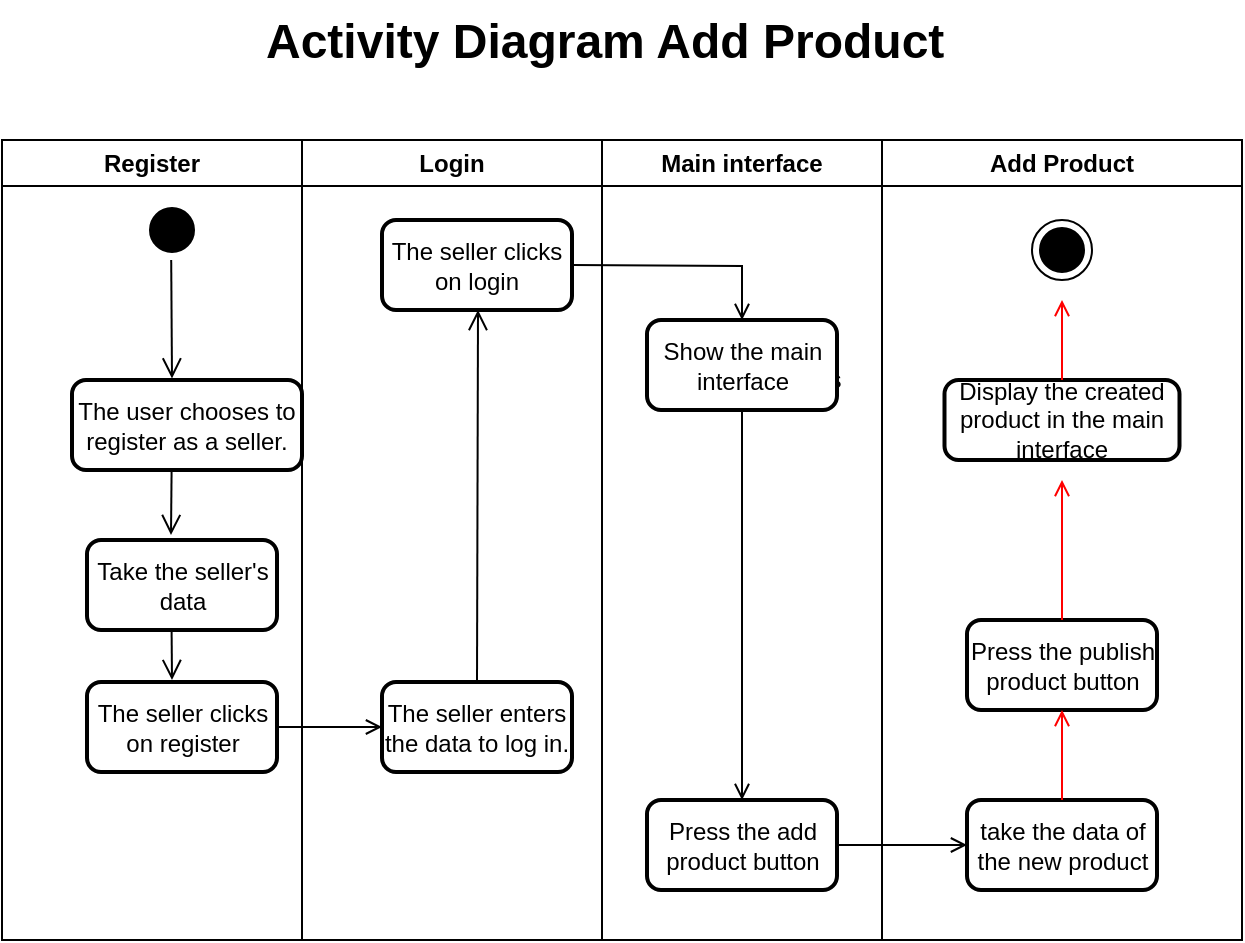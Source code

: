 <mxfile version="27.1.4">
  <diagram name="Page-1" id="e7e014a7-5840-1c2e-5031-d8a46d1fe8dd">
    <mxGraphModel dx="1034" dy="604" grid="1" gridSize="10" guides="1" tooltips="1" connect="1" arrows="1" fold="1" page="1" pageScale="1" pageWidth="1169" pageHeight="826" background="light-dark(#FFFFFF,#FFFFFF)" math="0" shadow="0">
      <root>
        <mxCell id="0" />
        <mxCell id="1" parent="0" />
        <mxCell id="2" value="Register" style="swimlane;whiteSpace=wrap;strokeColor=light-dark(#000000,#000000);" parent="1" vertex="1">
          <mxGeometry y="120" width="150" height="400" as="geometry" />
        </mxCell>
        <mxCell id="5" value="" style="ellipse;shape=startState;fillColor=#000000;strokeColor=light-dark(#000000,#000000);" parent="2" vertex="1">
          <mxGeometry x="70" y="30" width="30" height="30" as="geometry" />
        </mxCell>
        <mxCell id="6" value="" style="edgeStyle=elbowEdgeStyle;elbow=horizontal;verticalAlign=bottom;endArrow=open;endSize=8;strokeColor=light-dark(#000000,#000000);endFill=1;rounded=0;entryX=0.435;entryY=-0.018;entryDx=0;entryDy=0;entryPerimeter=0;" parent="2" target="9ooNHjFyiYGpjm9vzpIH-54" edge="1">
          <mxGeometry x="100" y="40" as="geometry">
            <mxPoint x="84.8" y="90.79" as="targetPoint" />
            <mxPoint x="84.6" y="60.001" as="sourcePoint" />
          </mxGeometry>
        </mxCell>
        <mxCell id="9ooNHjFyiYGpjm9vzpIH-54" value="The user chooses to register as a seller." style="rounded=1;whiteSpace=wrap;html=1;absoluteArcSize=1;arcSize=14;strokeWidth=2;" parent="2" vertex="1">
          <mxGeometry x="35" y="120" width="115" height="45" as="geometry" />
        </mxCell>
        <mxCell id="9ooNHjFyiYGpjm9vzpIH-63" value="Take the seller&#39;s data" style="rounded=1;whiteSpace=wrap;html=1;absoluteArcSize=1;arcSize=14;strokeWidth=2;" parent="2" vertex="1">
          <mxGeometry x="42.5" y="200" width="95" height="45" as="geometry" />
        </mxCell>
        <mxCell id="9ooNHjFyiYGpjm9vzpIH-93" value="The seller clicks on register" style="rounded=1;whiteSpace=wrap;html=1;absoluteArcSize=1;arcSize=14;strokeWidth=2;" parent="2" vertex="1">
          <mxGeometry x="42.5" y="271" width="95" height="45" as="geometry" />
        </mxCell>
        <mxCell id="mwOwNMa7dZgSIWOqAEev-38" value="" style="edgeStyle=elbowEdgeStyle;elbow=horizontal;verticalAlign=bottom;endArrow=open;endSize=8;strokeColor=light-dark(#000000,#000000);endFill=1;rounded=0;entryX=0.443;entryY=-0.055;entryDx=0;entryDy=0;entryPerimeter=0;" edge="1" parent="2" target="9ooNHjFyiYGpjm9vzpIH-63">
          <mxGeometry x="100" y="-80" as="geometry">
            <mxPoint x="85.2" y="223.999" as="targetPoint" />
            <mxPoint x="84.8" y="165" as="sourcePoint" />
          </mxGeometry>
        </mxCell>
        <mxCell id="mwOwNMa7dZgSIWOqAEev-39" value="" style="edgeStyle=elbowEdgeStyle;elbow=horizontal;verticalAlign=bottom;endArrow=open;endSize=8;strokeColor=light-dark(#000000,#000000);endFill=1;rounded=0;" edge="1" parent="2">
          <mxGeometry x="100" y="-80" as="geometry">
            <mxPoint x="85" y="270" as="targetPoint" />
            <mxPoint x="84.8" y="245" as="sourcePoint" />
          </mxGeometry>
        </mxCell>
        <mxCell id="3" value="Login" style="swimlane;whiteSpace=wrap;strokeColor=light-dark(#000000,#000000);" parent="1" vertex="1">
          <mxGeometry x="150" y="120" width="150" height="400" as="geometry" />
        </mxCell>
        <mxCell id="9ooNHjFyiYGpjm9vzpIH-96" value="The seller enters the data to log in." style="rounded=1;whiteSpace=wrap;html=1;absoluteArcSize=1;arcSize=14;strokeWidth=2;" parent="3" vertex="1">
          <mxGeometry x="40" y="271" width="95" height="45" as="geometry" />
        </mxCell>
        <mxCell id="9ooNHjFyiYGpjm9vzpIH-97" value="The seller clicks on login" style="rounded=1;whiteSpace=wrap;html=1;absoluteArcSize=1;arcSize=14;strokeWidth=2;" parent="3" vertex="1">
          <mxGeometry x="40" y="40" width="95" height="45" as="geometry" />
        </mxCell>
        <mxCell id="9ooNHjFyiYGpjm9vzpIH-99" value="" style="edgeStyle=elbowEdgeStyle;elbow=horizontal;align=left;verticalAlign=top;endArrow=open;endSize=8;strokeColor=light-dark(#000000,#000000);endFill=1;rounded=0;exitX=0.5;exitY=0;exitDx=0;exitDy=0;entryX=0.5;entryY=1;entryDx=0;entryDy=0;" parent="3" source="9ooNHjFyiYGpjm9vzpIH-96" target="9ooNHjFyiYGpjm9vzpIH-97" edge="1">
          <mxGeometry x="-1" relative="1" as="geometry">
            <mxPoint x="88" y="250" as="targetPoint" />
            <mxPoint x="90" y="250" as="sourcePoint" />
            <Array as="points">
              <mxPoint x="88" y="250" />
            </Array>
          </mxGeometry>
        </mxCell>
        <mxCell id="9ooNHjFyiYGpjm9vzpIH-53" value="&lt;h1 style=&quot;margin-top: 0px;&quot;&gt;&lt;font style=&quot;color: light-dark(rgb(0, 0, 0), rgb(0, 0, 0));&quot;&gt;Activity Diagram Add Product&lt;/font&gt;&lt;/h1&gt;" style="text;html=1;whiteSpace=wrap;overflow=hidden;rounded=0;" parent="1" vertex="1">
          <mxGeometry x="130" y="50" width="440" height="40" as="geometry" />
        </mxCell>
        <mxCell id="9ooNHjFyiYGpjm9vzpIH-88" value="Main interface" style="swimlane;whiteSpace=wrap;strokeColor=light-dark(#000000,#000000);" parent="1" vertex="1">
          <mxGeometry x="300" y="120" width="140" height="400" as="geometry" />
        </mxCell>
        <mxCell id="9ooNHjFyiYGpjm9vzpIH-104" value="Yes" style="text;html=1;align=center;verticalAlign=middle;whiteSpace=wrap;rounded=0;" parent="9ooNHjFyiYGpjm9vzpIH-88" vertex="1">
          <mxGeometry x="90" y="110" width="40" height="20" as="geometry" />
        </mxCell>
        <mxCell id="9ooNHjFyiYGpjm9vzpIH-112" value="Show the main interface" style="rounded=1;whiteSpace=wrap;html=1;absoluteArcSize=1;arcSize=14;strokeWidth=2;" parent="9ooNHjFyiYGpjm9vzpIH-88" vertex="1">
          <mxGeometry x="22.5" y="90" width="95" height="45" as="geometry" />
        </mxCell>
        <mxCell id="9ooNHjFyiYGpjm9vzpIH-113" value="Press the add product button" style="rounded=1;whiteSpace=wrap;html=1;absoluteArcSize=1;arcSize=14;strokeWidth=2;" parent="9ooNHjFyiYGpjm9vzpIH-88" vertex="1">
          <mxGeometry x="22.5" y="330" width="95" height="45" as="geometry" />
        </mxCell>
        <mxCell id="9ooNHjFyiYGpjm9vzpIH-114" value="" style="edgeStyle=none;strokeColor=light-dark(#000000,#000000);endArrow=open;endFill=1;rounded=0;entryX=0.5;entryY=0;entryDx=0;entryDy=0;exitX=0.5;exitY=1;exitDx=0;exitDy=0;" parent="9ooNHjFyiYGpjm9vzpIH-88" source="9ooNHjFyiYGpjm9vzpIH-112" target="9ooNHjFyiYGpjm9vzpIH-113" edge="1">
          <mxGeometry width="100" height="100" relative="1" as="geometry">
            <mxPoint x="73" y="290" as="sourcePoint" />
            <mxPoint x="75" y="290" as="targetPoint" />
          </mxGeometry>
        </mxCell>
        <mxCell id="4" value="Add Product" style="swimlane;whiteSpace=wrap;strokeColor=light-dark(#000000,#000000);" parent="1" vertex="1">
          <mxGeometry x="440" y="120" width="180" height="400" as="geometry" />
        </mxCell>
        <mxCell id="9ooNHjFyiYGpjm9vzpIH-106" value="Press the publish product button" style="rounded=1;whiteSpace=wrap;html=1;absoluteArcSize=1;arcSize=14;strokeWidth=2;" parent="4" vertex="1">
          <mxGeometry x="42.5" y="240" width="95" height="45" as="geometry" />
        </mxCell>
        <mxCell id="9ooNHjFyiYGpjm9vzpIH-115" value="take the data of the new product" style="rounded=1;whiteSpace=wrap;html=1;absoluteArcSize=1;arcSize=14;strokeWidth=2;" parent="4" vertex="1">
          <mxGeometry x="42.5" y="330" width="95" height="45" as="geometry" />
        </mxCell>
        <mxCell id="9ooNHjFyiYGpjm9vzpIH-117" value="" style="edgeStyle=none;strokeColor=light-dark(#FF0000,#000000);endArrow=open;endFill=1;rounded=0;entryX=0.5;entryY=1;entryDx=0;entryDy=0;exitX=0.5;exitY=0;exitDx=0;exitDy=0;" parent="4" source="9ooNHjFyiYGpjm9vzpIH-115" target="9ooNHjFyiYGpjm9vzpIH-106" edge="1">
          <mxGeometry width="100" height="100" relative="1" as="geometry">
            <mxPoint x="15" y="340" as="sourcePoint" />
            <mxPoint x="78" y="340" as="targetPoint" />
          </mxGeometry>
        </mxCell>
        <mxCell id="9ooNHjFyiYGpjm9vzpIH-118" value="" style="edgeStyle=none;strokeColor=light-dark(#FF0000,#000000);endArrow=open;endFill=1;rounded=0;exitX=0.5;exitY=0;exitDx=0;exitDy=0;" parent="4" source="9ooNHjFyiYGpjm9vzpIH-106" edge="1">
          <mxGeometry width="100" height="100" relative="1" as="geometry">
            <mxPoint x="90" y="175" as="sourcePoint" />
            <mxPoint x="90" y="170" as="targetPoint" />
          </mxGeometry>
        </mxCell>
        <mxCell id="9ooNHjFyiYGpjm9vzpIH-119" value="Display the created product in the main interface" style="rounded=1;whiteSpace=wrap;html=1;absoluteArcSize=1;arcSize=14;strokeWidth=2;" parent="4" vertex="1">
          <mxGeometry x="31.25" y="120" width="117.5" height="40" as="geometry" />
        </mxCell>
        <mxCell id="9ooNHjFyiYGpjm9vzpIH-91" value="" style="ellipse;shape=endState;fillColor=#000000;strokeColor=light-dark(#000000,#000000);" parent="4" vertex="1">
          <mxGeometry x="75" y="40" width="30" height="30" as="geometry" />
        </mxCell>
        <mxCell id="9ooNHjFyiYGpjm9vzpIH-116" value="" style="edgeStyle=none;strokeColor=light-dark(#000000,#000000);endArrow=open;endFill=1;rounded=0;entryX=0;entryY=0.5;entryDx=0;entryDy=0;exitX=1;exitY=0.5;exitDx=0;exitDy=0;" parent="1" source="9ooNHjFyiYGpjm9vzpIH-113" target="9ooNHjFyiYGpjm9vzpIH-115" edge="1">
          <mxGeometry width="100" height="100" relative="1" as="geometry">
            <mxPoint x="450" y="430" as="sourcePoint" />
            <mxPoint x="450" y="467" as="targetPoint" />
          </mxGeometry>
        </mxCell>
        <mxCell id="9ooNHjFyiYGpjm9vzpIH-122" value="" style="edgeStyle=none;strokeColor=light-dark(#FF0000,#000000);endArrow=open;endFill=1;rounded=0;exitX=0.5;exitY=0;exitDx=0;exitDy=0;" parent="1" source="9ooNHjFyiYGpjm9vzpIH-119" edge="1">
          <mxGeometry width="100" height="100" relative="1" as="geometry">
            <mxPoint x="590" y="340" as="sourcePoint" />
            <mxPoint x="530" y="200" as="targetPoint" />
          </mxGeometry>
        </mxCell>
        <mxCell id="9ooNHjFyiYGpjm9vzpIH-127" value="" style="endArrow=open;strokeColor=light-dark(#000000,#000000);endFill=1;rounded=0;exitX=1;exitY=0.5;exitDx=0;exitDy=0;entryX=0;entryY=0.5;entryDx=0;entryDy=0;" parent="1" source="9ooNHjFyiYGpjm9vzpIH-93" target="9ooNHjFyiYGpjm9vzpIH-96" edge="1">
          <mxGeometry relative="1" as="geometry">
            <mxPoint x="120" y="410" as="sourcePoint" />
            <mxPoint x="120" y="436" as="targetPoint" />
            <Array as="points" />
          </mxGeometry>
        </mxCell>
        <mxCell id="37" value="" style="edgeStyle=none;strokeColor=light-dark(#000000,#000000);endArrow=open;endFill=1;rounded=0;exitX=1;exitY=0.5;exitDx=0;exitDy=0;entryX=0.5;entryY=0;entryDx=0;entryDy=0;" parent="1" source="9ooNHjFyiYGpjm9vzpIH-97" target="9ooNHjFyiYGpjm9vzpIH-112" edge="1">
          <mxGeometry width="100" height="100" relative="1" as="geometry">
            <mxPoint x="370" y="290" as="sourcePoint" />
            <mxPoint x="435" y="360" as="targetPoint" />
            <Array as="points">
              <mxPoint x="370" y="183" />
            </Array>
          </mxGeometry>
        </mxCell>
      </root>
    </mxGraphModel>
  </diagram>
</mxfile>
